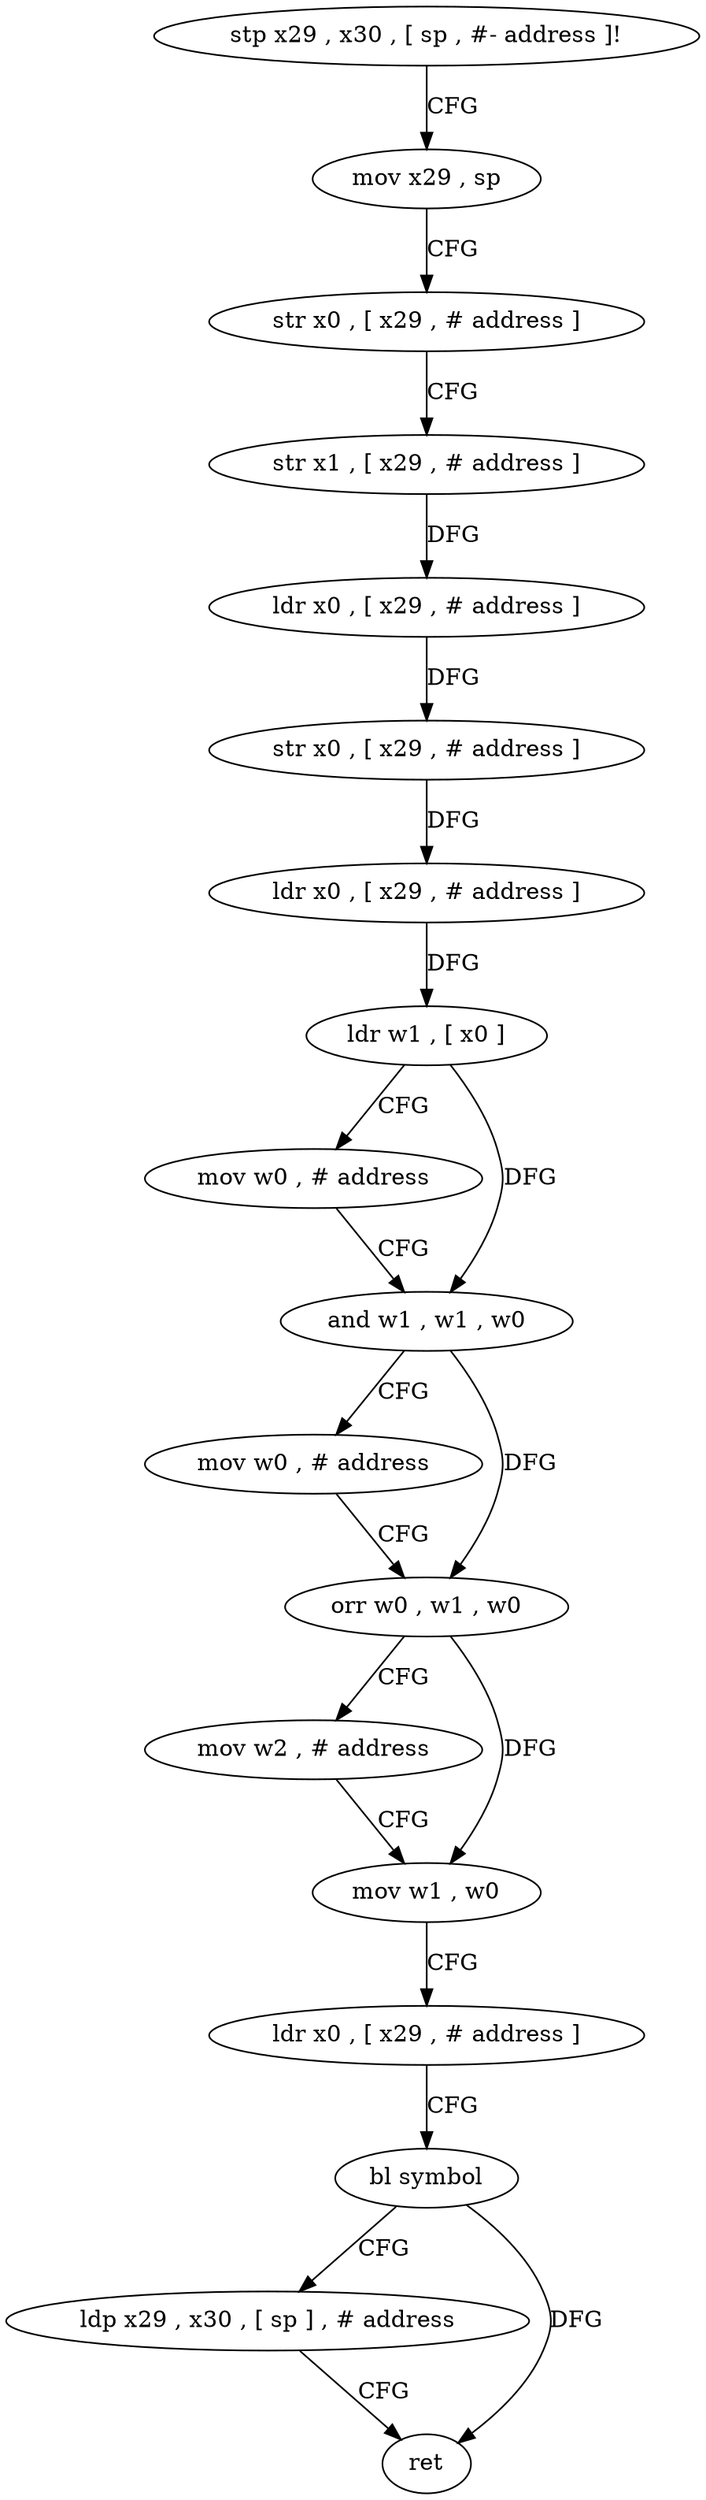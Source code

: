 digraph "func" {
"394232" [label = "stp x29 , x30 , [ sp , #- address ]!" ]
"394236" [label = "mov x29 , sp" ]
"394240" [label = "str x0 , [ x29 , # address ]" ]
"394244" [label = "str x1 , [ x29 , # address ]" ]
"394248" [label = "ldr x0 , [ x29 , # address ]" ]
"394252" [label = "str x0 , [ x29 , # address ]" ]
"394256" [label = "ldr x0 , [ x29 , # address ]" ]
"394260" [label = "ldr w1 , [ x0 ]" ]
"394264" [label = "mov w0 , # address" ]
"394268" [label = "and w1 , w1 , w0" ]
"394272" [label = "mov w0 , # address" ]
"394276" [label = "orr w0 , w1 , w0" ]
"394280" [label = "mov w2 , # address" ]
"394284" [label = "mov w1 , w0" ]
"394288" [label = "ldr x0 , [ x29 , # address ]" ]
"394292" [label = "bl symbol" ]
"394296" [label = "ldp x29 , x30 , [ sp ] , # address" ]
"394300" [label = "ret" ]
"394232" -> "394236" [ label = "CFG" ]
"394236" -> "394240" [ label = "CFG" ]
"394240" -> "394244" [ label = "CFG" ]
"394244" -> "394248" [ label = "DFG" ]
"394248" -> "394252" [ label = "DFG" ]
"394252" -> "394256" [ label = "DFG" ]
"394256" -> "394260" [ label = "DFG" ]
"394260" -> "394264" [ label = "CFG" ]
"394260" -> "394268" [ label = "DFG" ]
"394264" -> "394268" [ label = "CFG" ]
"394268" -> "394272" [ label = "CFG" ]
"394268" -> "394276" [ label = "DFG" ]
"394272" -> "394276" [ label = "CFG" ]
"394276" -> "394280" [ label = "CFG" ]
"394276" -> "394284" [ label = "DFG" ]
"394280" -> "394284" [ label = "CFG" ]
"394284" -> "394288" [ label = "CFG" ]
"394288" -> "394292" [ label = "CFG" ]
"394292" -> "394296" [ label = "CFG" ]
"394292" -> "394300" [ label = "DFG" ]
"394296" -> "394300" [ label = "CFG" ]
}
